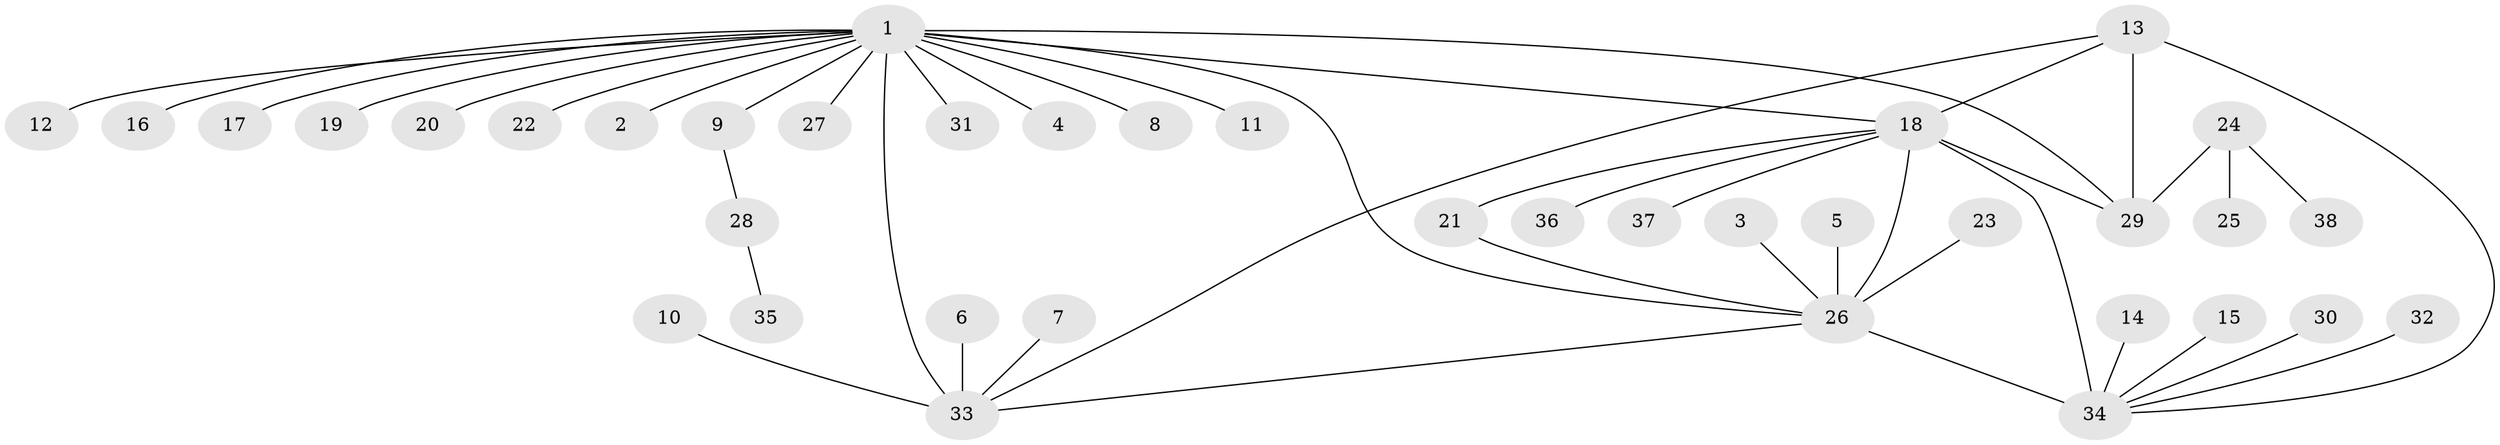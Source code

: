 // original degree distribution, {10: 0.0136986301369863, 6: 0.0410958904109589, 4: 0.0547945205479452, 8: 0.0136986301369863, 7: 0.0410958904109589, 5: 0.0410958904109589, 9: 0.0136986301369863, 1: 0.547945205479452, 2: 0.1917808219178082, 3: 0.0410958904109589}
// Generated by graph-tools (version 1.1) at 2025/26/03/09/25 03:26:34]
// undirected, 38 vertices, 45 edges
graph export_dot {
graph [start="1"]
  node [color=gray90,style=filled];
  1;
  2;
  3;
  4;
  5;
  6;
  7;
  8;
  9;
  10;
  11;
  12;
  13;
  14;
  15;
  16;
  17;
  18;
  19;
  20;
  21;
  22;
  23;
  24;
  25;
  26;
  27;
  28;
  29;
  30;
  31;
  32;
  33;
  34;
  35;
  36;
  37;
  38;
  1 -- 2 [weight=1.0];
  1 -- 4 [weight=1.0];
  1 -- 8 [weight=1.0];
  1 -- 9 [weight=1.0];
  1 -- 11 [weight=2.0];
  1 -- 12 [weight=1.0];
  1 -- 16 [weight=1.0];
  1 -- 17 [weight=1.0];
  1 -- 18 [weight=2.0];
  1 -- 19 [weight=1.0];
  1 -- 20 [weight=1.0];
  1 -- 22 [weight=1.0];
  1 -- 26 [weight=1.0];
  1 -- 27 [weight=1.0];
  1 -- 29 [weight=1.0];
  1 -- 31 [weight=1.0];
  1 -- 33 [weight=2.0];
  3 -- 26 [weight=1.0];
  5 -- 26 [weight=1.0];
  6 -- 33 [weight=1.0];
  7 -- 33 [weight=1.0];
  9 -- 28 [weight=1.0];
  10 -- 33 [weight=1.0];
  13 -- 18 [weight=1.0];
  13 -- 29 [weight=2.0];
  13 -- 33 [weight=1.0];
  13 -- 34 [weight=1.0];
  14 -- 34 [weight=1.0];
  15 -- 34 [weight=1.0];
  18 -- 21 [weight=1.0];
  18 -- 26 [weight=1.0];
  18 -- 29 [weight=1.0];
  18 -- 34 [weight=3.0];
  18 -- 36 [weight=1.0];
  18 -- 37 [weight=1.0];
  21 -- 26 [weight=1.0];
  23 -- 26 [weight=1.0];
  24 -- 25 [weight=1.0];
  24 -- 29 [weight=1.0];
  24 -- 38 [weight=1.0];
  26 -- 33 [weight=1.0];
  26 -- 34 [weight=2.0];
  28 -- 35 [weight=1.0];
  30 -- 34 [weight=1.0];
  32 -- 34 [weight=1.0];
}
